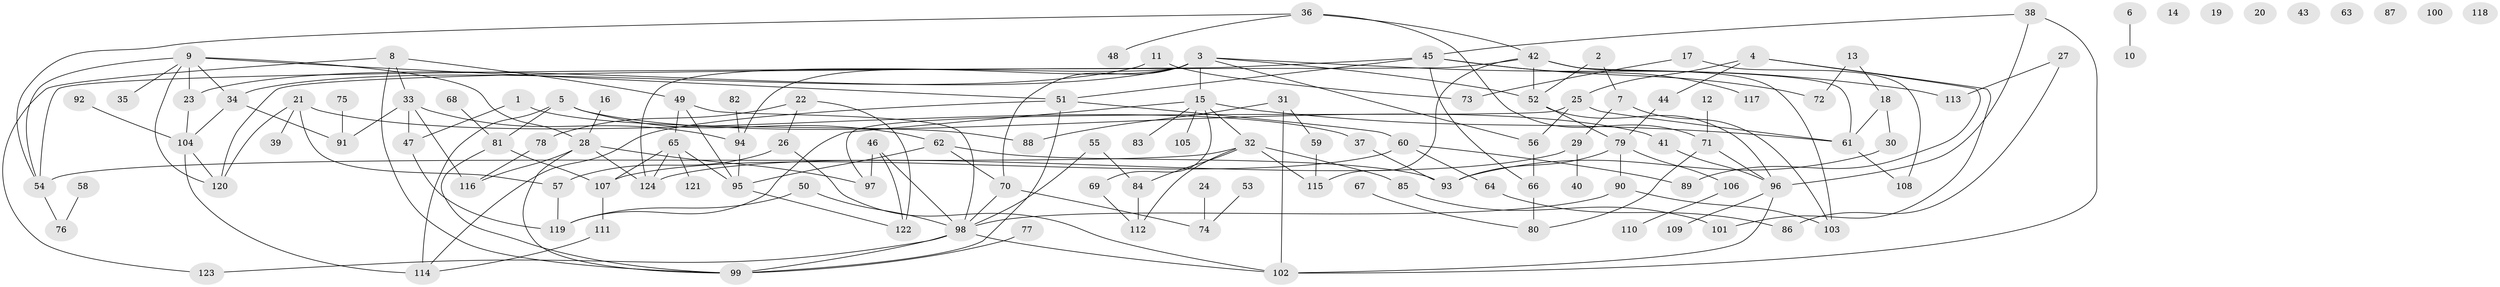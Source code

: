// coarse degree distribution, {2: 0.18604651162790697, 5: 0.08139534883720931, 10: 0.011627906976744186, 6: 0.09302325581395349, 0: 0.10465116279069768, 3: 0.16279069767441862, 7: 0.05813953488372093, 1: 0.18604651162790697, 4: 0.09302325581395349, 9: 0.011627906976744186, 11: 0.011627906976744186}
// Generated by graph-tools (version 1.1) at 2025/23/03/03/25 07:23:26]
// undirected, 124 vertices, 175 edges
graph export_dot {
graph [start="1"]
  node [color=gray90,style=filled];
  1;
  2;
  3;
  4;
  5;
  6;
  7;
  8;
  9;
  10;
  11;
  12;
  13;
  14;
  15;
  16;
  17;
  18;
  19;
  20;
  21;
  22;
  23;
  24;
  25;
  26;
  27;
  28;
  29;
  30;
  31;
  32;
  33;
  34;
  35;
  36;
  37;
  38;
  39;
  40;
  41;
  42;
  43;
  44;
  45;
  46;
  47;
  48;
  49;
  50;
  51;
  52;
  53;
  54;
  55;
  56;
  57;
  58;
  59;
  60;
  61;
  62;
  63;
  64;
  65;
  66;
  67;
  68;
  69;
  70;
  71;
  72;
  73;
  74;
  75;
  76;
  77;
  78;
  79;
  80;
  81;
  82;
  83;
  84;
  85;
  86;
  87;
  88;
  89;
  90;
  91;
  92;
  93;
  94;
  95;
  96;
  97;
  98;
  99;
  100;
  101;
  102;
  103;
  104;
  105;
  106;
  107;
  108;
  109;
  110;
  111;
  112;
  113;
  114;
  115;
  116;
  117;
  118;
  119;
  120;
  121;
  122;
  123;
  124;
  1 -- 47;
  1 -- 88;
  2 -- 7;
  2 -- 52;
  3 -- 15;
  3 -- 23;
  3 -- 52;
  3 -- 56;
  3 -- 70;
  3 -- 94;
  3 -- 113;
  3 -- 124;
  4 -- 25;
  4 -- 44;
  4 -- 89;
  4 -- 101;
  5 -- 41;
  5 -- 62;
  5 -- 81;
  5 -- 114;
  6 -- 10;
  7 -- 29;
  7 -- 103;
  8 -- 33;
  8 -- 49;
  8 -- 99;
  8 -- 123;
  9 -- 23;
  9 -- 28;
  9 -- 34;
  9 -- 35;
  9 -- 51;
  9 -- 54;
  9 -- 120;
  11 -- 34;
  11 -- 73;
  12 -- 71;
  13 -- 18;
  13 -- 72;
  15 -- 32;
  15 -- 61;
  15 -- 69;
  15 -- 83;
  15 -- 105;
  15 -- 119;
  16 -- 28;
  17 -- 73;
  17 -- 108;
  18 -- 30;
  18 -- 61;
  21 -- 37;
  21 -- 39;
  21 -- 57;
  21 -- 120;
  22 -- 26;
  22 -- 78;
  22 -- 122;
  23 -- 104;
  24 -- 74;
  25 -- 56;
  25 -- 61;
  25 -- 97;
  26 -- 57;
  26 -- 102;
  27 -- 86;
  27 -- 113;
  28 -- 97;
  28 -- 99;
  28 -- 116;
  28 -- 124;
  29 -- 40;
  29 -- 124;
  30 -- 93;
  31 -- 59;
  31 -- 88;
  31 -- 102;
  32 -- 54;
  32 -- 84;
  32 -- 85;
  32 -- 112;
  32 -- 115;
  33 -- 47;
  33 -- 91;
  33 -- 94;
  33 -- 116;
  34 -- 91;
  34 -- 104;
  36 -- 42;
  36 -- 48;
  36 -- 54;
  36 -- 71;
  37 -- 93;
  38 -- 45;
  38 -- 96;
  38 -- 102;
  41 -- 96;
  42 -- 52;
  42 -- 54;
  42 -- 61;
  42 -- 103;
  42 -- 115;
  44 -- 79;
  45 -- 51;
  45 -- 66;
  45 -- 72;
  45 -- 117;
  45 -- 120;
  46 -- 97;
  46 -- 98;
  46 -- 122;
  47 -- 119;
  49 -- 65;
  49 -- 95;
  49 -- 98;
  50 -- 98;
  50 -- 119;
  51 -- 60;
  51 -- 99;
  51 -- 114;
  52 -- 79;
  52 -- 96;
  53 -- 74;
  54 -- 76;
  55 -- 84;
  55 -- 98;
  56 -- 66;
  57 -- 119;
  58 -- 76;
  59 -- 115;
  60 -- 64;
  60 -- 89;
  60 -- 107;
  61 -- 108;
  62 -- 70;
  62 -- 93;
  62 -- 95;
  64 -- 86;
  65 -- 95;
  65 -- 107;
  65 -- 121;
  65 -- 124;
  66 -- 80;
  67 -- 80;
  68 -- 81;
  69 -- 112;
  70 -- 74;
  70 -- 98;
  71 -- 80;
  71 -- 96;
  75 -- 91;
  77 -- 99;
  78 -- 116;
  79 -- 90;
  79 -- 93;
  79 -- 106;
  81 -- 99;
  81 -- 107;
  82 -- 94;
  84 -- 112;
  85 -- 101;
  90 -- 98;
  90 -- 103;
  92 -- 104;
  94 -- 95;
  95 -- 122;
  96 -- 102;
  96 -- 109;
  98 -- 99;
  98 -- 102;
  98 -- 123;
  104 -- 114;
  104 -- 120;
  106 -- 110;
  107 -- 111;
  111 -- 114;
}
